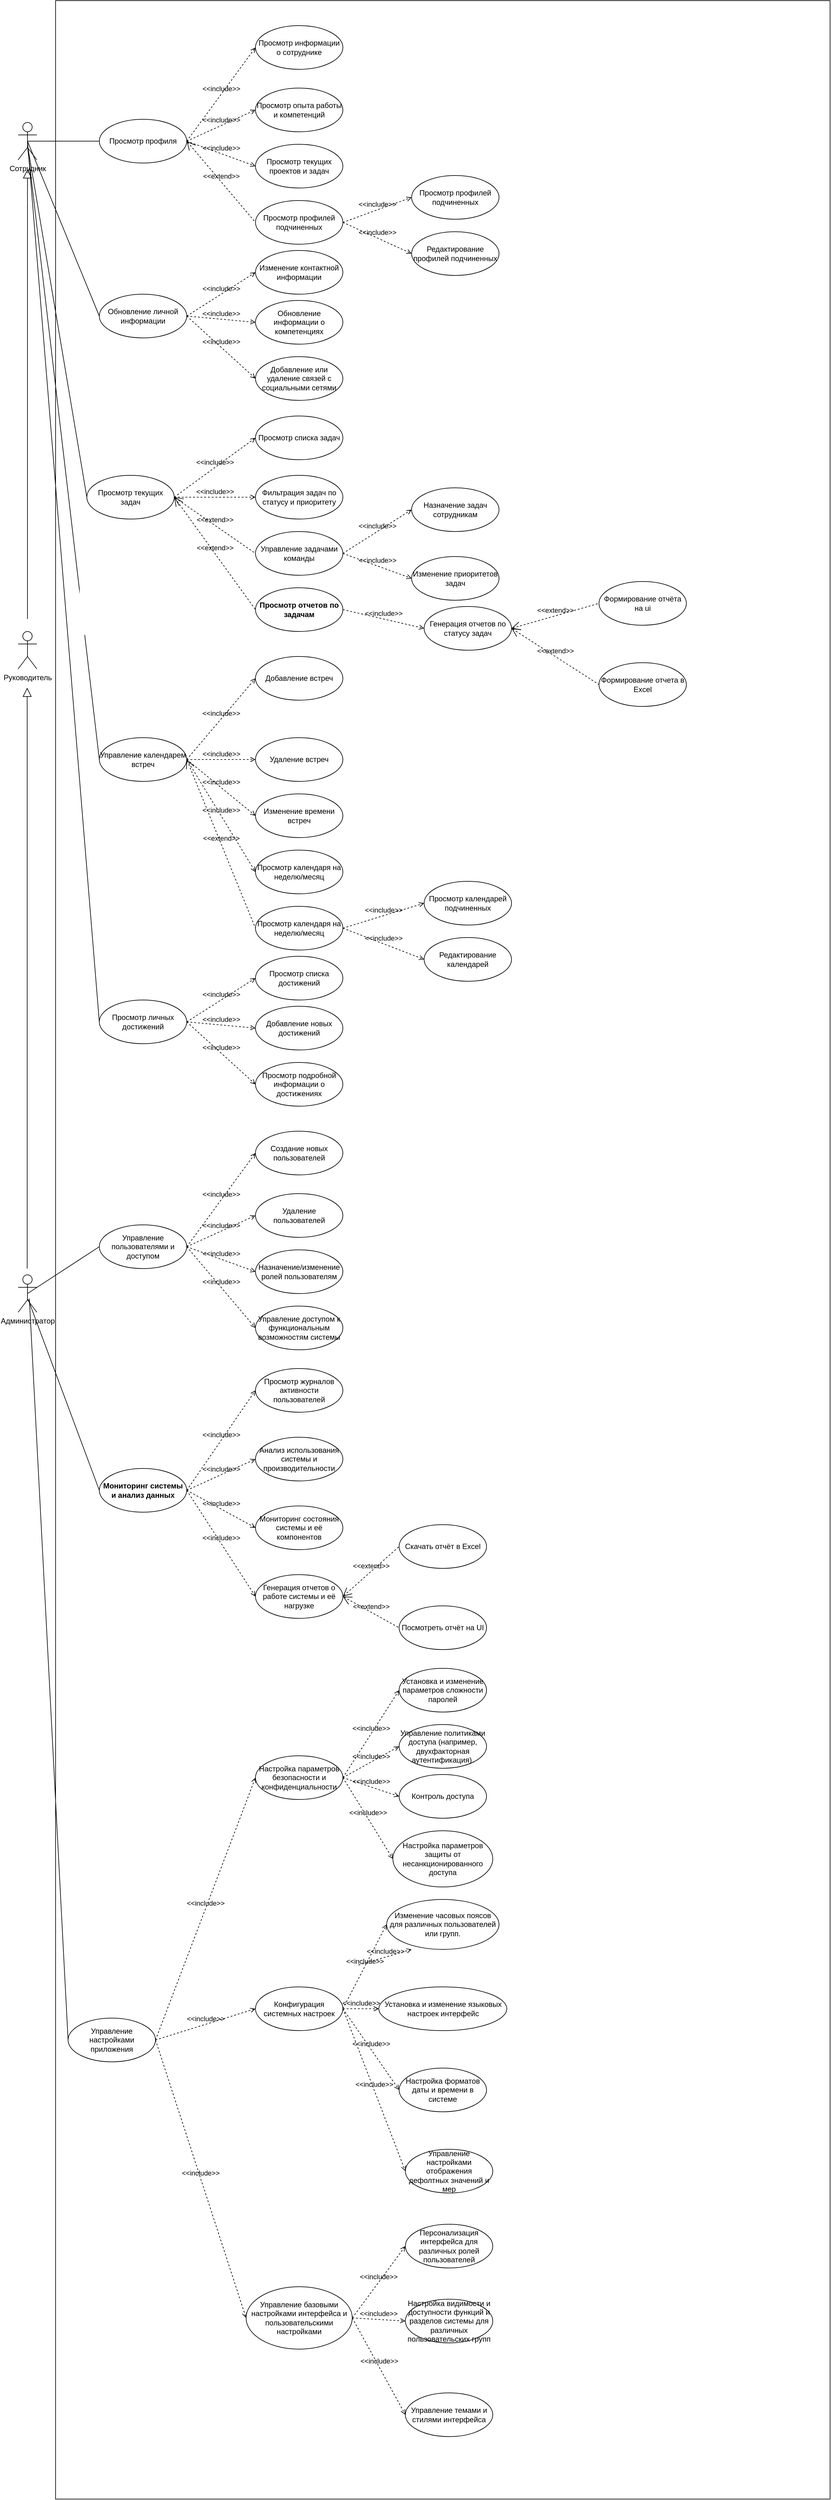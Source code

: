 <mxfile version="24.6.2" type="github">
  <diagram name="Страница — 1" id="6D_wEND17thWg54xiyXQ">
    <mxGraphModel dx="1434" dy="772" grid="1" gridSize="10" guides="1" tooltips="1" connect="1" arrows="1" fold="1" page="1" pageScale="1" pageWidth="827" pageHeight="1169" math="0" shadow="0">
      <root>
        <mxCell id="0" />
        <mxCell id="1" parent="0" />
        <mxCell id="sTOlMVgeT1HYII_DFmIz-1" value="Сотрудник" style="shape=umlActor;html=1;verticalLabelPosition=bottom;verticalAlign=top;align=center;" parent="1" vertex="1">
          <mxGeometry x="50" y="265" width="30" height="60" as="geometry" />
        </mxCell>
        <mxCell id="sTOlMVgeT1HYII_DFmIz-2" value="" style="rounded=0;whiteSpace=wrap;html=1;align=right;" parent="1" vertex="1">
          <mxGeometry x="110" y="70" width="1240" height="4000" as="geometry" />
        </mxCell>
        <mxCell id="sTOlMVgeT1HYII_DFmIz-3" value="Просмотр профиля" style="ellipse;whiteSpace=wrap;html=1;" parent="1" vertex="1">
          <mxGeometry x="180" y="260" width="140" height="70" as="geometry" />
        </mxCell>
        <mxCell id="sTOlMVgeT1HYII_DFmIz-4" value="Руководитель" style="shape=umlActor;html=1;verticalLabelPosition=bottom;verticalAlign=top;align=center;" parent="1" vertex="1">
          <mxGeometry x="50" y="1080" width="30" height="60" as="geometry" />
        </mxCell>
        <mxCell id="sTOlMVgeT1HYII_DFmIz-5" value="Администратор" style="shape=umlActor;html=1;verticalLabelPosition=bottom;verticalAlign=top;align=center;" parent="1" vertex="1">
          <mxGeometry x="50" y="2110" width="30" height="60" as="geometry" />
        </mxCell>
        <mxCell id="sTOlMVgeT1HYII_DFmIz-7" value="Просмотр текущих проектов и задач" style="ellipse;whiteSpace=wrap;html=1;" parent="1" vertex="1">
          <mxGeometry x="430" y="300" width="140" height="70" as="geometry" />
        </mxCell>
        <mxCell id="sTOlMVgeT1HYII_DFmIz-8" value="Просмотр опыта работы и компетенций" style="ellipse;whiteSpace=wrap;html=1;" parent="1" vertex="1">
          <mxGeometry x="430" y="210" width="140" height="70" as="geometry" />
        </mxCell>
        <mxCell id="sTOlMVgeT1HYII_DFmIz-9" value="Просмотр информации о сотруднике" style="ellipse;whiteSpace=wrap;html=1;" parent="1" vertex="1">
          <mxGeometry x="430" y="110" width="140" height="70" as="geometry" />
        </mxCell>
        <mxCell id="sTOlMVgeT1HYII_DFmIz-10" value="&amp;lt;&amp;lt;include&amp;gt;&amp;gt;" style="edgeStyle=none;html=1;endArrow=open;verticalAlign=bottom;dashed=1;labelBackgroundColor=none;rounded=0;exitX=1;exitY=0.5;exitDx=0;exitDy=0;entryX=0;entryY=0.5;entryDx=0;entryDy=0;" parent="1" source="sTOlMVgeT1HYII_DFmIz-3" target="sTOlMVgeT1HYII_DFmIz-9" edge="1">
          <mxGeometry width="160" relative="1" as="geometry">
            <mxPoint x="330" y="580" as="sourcePoint" />
            <mxPoint x="490" y="580" as="targetPoint" />
          </mxGeometry>
        </mxCell>
        <mxCell id="sTOlMVgeT1HYII_DFmIz-12" value="&amp;lt;&amp;lt;include&amp;gt;&amp;gt;" style="edgeStyle=none;html=1;endArrow=open;verticalAlign=bottom;dashed=1;labelBackgroundColor=none;rounded=0;exitX=1;exitY=0.5;exitDx=0;exitDy=0;entryX=0;entryY=0.5;entryDx=0;entryDy=0;" parent="1" source="sTOlMVgeT1HYII_DFmIz-3" target="sTOlMVgeT1HYII_DFmIz-8" edge="1">
          <mxGeometry x="-0.007" width="160" relative="1" as="geometry">
            <mxPoint x="350" y="195" as="sourcePoint" />
            <mxPoint x="497" y="160" as="targetPoint" />
            <mxPoint as="offset" />
          </mxGeometry>
        </mxCell>
        <mxCell id="sTOlMVgeT1HYII_DFmIz-13" value="&amp;lt;&amp;lt;include&amp;gt;&amp;gt;" style="edgeStyle=none;html=1;endArrow=open;verticalAlign=bottom;dashed=1;labelBackgroundColor=none;rounded=0;exitX=1;exitY=0.5;exitDx=0;exitDy=0;entryX=0;entryY=0.5;entryDx=0;entryDy=0;" parent="1" source="sTOlMVgeT1HYII_DFmIz-3" target="sTOlMVgeT1HYII_DFmIz-7" edge="1">
          <mxGeometry width="160" relative="1" as="geometry">
            <mxPoint x="340" y="185" as="sourcePoint" />
            <mxPoint x="490" y="225" as="targetPoint" />
          </mxGeometry>
        </mxCell>
        <mxCell id="sTOlMVgeT1HYII_DFmIz-15" value="Обновление личной информации" style="ellipse;whiteSpace=wrap;html=1;" parent="1" vertex="1">
          <mxGeometry x="180" y="540" width="140" height="70" as="geometry" />
        </mxCell>
        <mxCell id="sTOlMVgeT1HYII_DFmIz-16" value="Добавление или удаление связей с социальными сетями" style="ellipse;whiteSpace=wrap;html=1;" parent="1" vertex="1">
          <mxGeometry x="430" y="640" width="140" height="70" as="geometry" />
        </mxCell>
        <mxCell id="sTOlMVgeT1HYII_DFmIz-17" value="Обновление информации о компетенциях" style="ellipse;whiteSpace=wrap;html=1;" parent="1" vertex="1">
          <mxGeometry x="430" y="550" width="140" height="70" as="geometry" />
        </mxCell>
        <mxCell id="sTOlMVgeT1HYII_DFmIz-18" value="Изменение контактной информации" style="ellipse;whiteSpace=wrap;html=1;" parent="1" vertex="1">
          <mxGeometry x="430" y="470" width="140" height="70" as="geometry" />
        </mxCell>
        <mxCell id="sTOlMVgeT1HYII_DFmIz-19" value="&amp;lt;&amp;lt;include&amp;gt;&amp;gt;" style="edgeStyle=none;html=1;endArrow=open;verticalAlign=bottom;dashed=1;labelBackgroundColor=none;rounded=0;exitX=1;exitY=0.5;exitDx=0;exitDy=0;entryX=0;entryY=0.5;entryDx=0;entryDy=0;" parent="1" source="sTOlMVgeT1HYII_DFmIz-15" target="sTOlMVgeT1HYII_DFmIz-18" edge="1">
          <mxGeometry width="160" relative="1" as="geometry">
            <mxPoint x="340" y="185" as="sourcePoint" />
            <mxPoint x="500" y="425" as="targetPoint" />
          </mxGeometry>
        </mxCell>
        <mxCell id="sTOlMVgeT1HYII_DFmIz-20" value="&amp;lt;&amp;lt;include&amp;gt;&amp;gt;" style="edgeStyle=none;html=1;endArrow=open;verticalAlign=bottom;dashed=1;labelBackgroundColor=none;rounded=0;exitX=1;exitY=0.5;exitDx=0;exitDy=0;entryX=0;entryY=0.5;entryDx=0;entryDy=0;" parent="1" source="sTOlMVgeT1HYII_DFmIz-15" target="sTOlMVgeT1HYII_DFmIz-16" edge="1">
          <mxGeometry width="160" relative="1" as="geometry">
            <mxPoint x="330" y="515" as="sourcePoint" />
            <mxPoint x="450" y="515" as="targetPoint" />
          </mxGeometry>
        </mxCell>
        <mxCell id="sTOlMVgeT1HYII_DFmIz-21" value="&amp;lt;&amp;lt;include&amp;gt;&amp;gt;" style="edgeStyle=none;html=1;endArrow=open;verticalAlign=bottom;dashed=1;labelBackgroundColor=none;rounded=0;exitX=1;exitY=0.5;exitDx=0;exitDy=0;entryX=0;entryY=0.5;entryDx=0;entryDy=0;" parent="1" source="sTOlMVgeT1HYII_DFmIz-15" target="sTOlMVgeT1HYII_DFmIz-17" edge="1">
          <mxGeometry width="160" relative="1" as="geometry">
            <mxPoint x="340" y="525" as="sourcePoint" />
            <mxPoint x="460" y="525" as="targetPoint" />
          </mxGeometry>
        </mxCell>
        <mxCell id="sTOlMVgeT1HYII_DFmIz-22" value="Просмотр текущих задач" style="ellipse;whiteSpace=wrap;html=1;" parent="1" vertex="1">
          <mxGeometry x="160" y="830" width="140" height="70" as="geometry" />
        </mxCell>
        <mxCell id="sTOlMVgeT1HYII_DFmIz-23" value="Фильтрация задач по статусу и приоритету" style="ellipse;whiteSpace=wrap;html=1;" parent="1" vertex="1">
          <mxGeometry x="430" y="830" width="140" height="70" as="geometry" />
        </mxCell>
        <mxCell id="sTOlMVgeT1HYII_DFmIz-24" value="Просмотр списка задач" style="ellipse;whiteSpace=wrap;html=1;" parent="1" vertex="1">
          <mxGeometry x="430" y="735" width="140" height="70" as="geometry" />
        </mxCell>
        <mxCell id="sTOlMVgeT1HYII_DFmIz-25" value="&amp;lt;&amp;lt;include&amp;gt;&amp;gt;" style="edgeStyle=none;html=1;endArrow=open;verticalAlign=bottom;dashed=1;labelBackgroundColor=none;rounded=0;exitX=1;exitY=0.5;exitDx=0;exitDy=0;entryX=0;entryY=0.5;entryDx=0;entryDy=0;" parent="1" source="sTOlMVgeT1HYII_DFmIz-22" target="sTOlMVgeT1HYII_DFmIz-24" edge="1">
          <mxGeometry width="160" relative="1" as="geometry">
            <mxPoint x="330" y="515" as="sourcePoint" />
            <mxPoint x="450" y="685" as="targetPoint" />
          </mxGeometry>
        </mxCell>
        <mxCell id="sTOlMVgeT1HYII_DFmIz-26" value="&amp;lt;&amp;lt;include&amp;gt;&amp;gt;" style="edgeStyle=none;html=1;endArrow=open;verticalAlign=bottom;dashed=1;labelBackgroundColor=none;rounded=0;exitX=1;exitY=0.5;exitDx=0;exitDy=0;entryX=0;entryY=0.5;entryDx=0;entryDy=0;" parent="1" source="sTOlMVgeT1HYII_DFmIz-22" target="sTOlMVgeT1HYII_DFmIz-23" edge="1">
          <mxGeometry width="160" relative="1" as="geometry">
            <mxPoint x="340" y="525" as="sourcePoint" />
            <mxPoint x="460" y="695" as="targetPoint" />
          </mxGeometry>
        </mxCell>
        <mxCell id="sTOlMVgeT1HYII_DFmIz-27" value="Управление календарем встреч" style="ellipse;whiteSpace=wrap;html=1;" parent="1" vertex="1">
          <mxGeometry x="180" y="1250" width="140" height="70" as="geometry" />
        </mxCell>
        <mxCell id="sTOlMVgeT1HYII_DFmIz-28" value="Изменение времени встреч" style="ellipse;whiteSpace=wrap;html=1;" parent="1" vertex="1">
          <mxGeometry x="430" y="1340" width="140" height="70" as="geometry" />
        </mxCell>
        <mxCell id="sTOlMVgeT1HYII_DFmIz-29" value="Удаление встреч" style="ellipse;whiteSpace=wrap;html=1;" parent="1" vertex="1">
          <mxGeometry x="430" y="1250" width="140" height="70" as="geometry" />
        </mxCell>
        <mxCell id="sTOlMVgeT1HYII_DFmIz-30" value="Добавление встреч" style="ellipse;whiteSpace=wrap;html=1;" parent="1" vertex="1">
          <mxGeometry x="430" y="1120" width="140" height="70" as="geometry" />
        </mxCell>
        <mxCell id="sTOlMVgeT1HYII_DFmIz-31" value="Просмотр календаря на неделю/месяц" style="ellipse;whiteSpace=wrap;html=1;" parent="1" vertex="1">
          <mxGeometry x="430" y="1430" width="140" height="70" as="geometry" />
        </mxCell>
        <mxCell id="sTOlMVgeT1HYII_DFmIz-32" value="&amp;lt;&amp;lt;include&amp;gt;&amp;gt;" style="edgeStyle=none;html=1;endArrow=open;verticalAlign=bottom;dashed=1;labelBackgroundColor=none;rounded=0;exitX=1;exitY=0.5;exitDx=0;exitDy=0;entryX=0;entryY=0.5;entryDx=0;entryDy=0;" parent="1" source="sTOlMVgeT1HYII_DFmIz-27" target="sTOlMVgeT1HYII_DFmIz-30" edge="1">
          <mxGeometry width="160" relative="1" as="geometry">
            <mxPoint x="330" y="1025" as="sourcePoint" />
            <mxPoint x="450" y="1065" as="targetPoint" />
          </mxGeometry>
        </mxCell>
        <mxCell id="sTOlMVgeT1HYII_DFmIz-33" value="&amp;lt;&amp;lt;include&amp;gt;&amp;gt;" style="edgeStyle=none;html=1;endArrow=open;verticalAlign=bottom;dashed=1;labelBackgroundColor=none;rounded=0;exitX=1;exitY=0.5;exitDx=0;exitDy=0;entryX=0;entryY=0.5;entryDx=0;entryDy=0;" parent="1" source="sTOlMVgeT1HYII_DFmIz-27" target="sTOlMVgeT1HYII_DFmIz-29" edge="1">
          <mxGeometry width="160" relative="1" as="geometry">
            <mxPoint x="330" y="1315" as="sourcePoint" />
            <mxPoint x="450" y="1165" as="targetPoint" />
          </mxGeometry>
        </mxCell>
        <mxCell id="sTOlMVgeT1HYII_DFmIz-34" value="&amp;lt;&amp;lt;include&amp;gt;&amp;gt;" style="edgeStyle=none;html=1;endArrow=open;verticalAlign=bottom;dashed=1;labelBackgroundColor=none;rounded=0;exitX=1;exitY=0.5;exitDx=0;exitDy=0;entryX=0;entryY=0.5;entryDx=0;entryDy=0;" parent="1" source="sTOlMVgeT1HYII_DFmIz-27" target="sTOlMVgeT1HYII_DFmIz-28" edge="1">
          <mxGeometry width="160" relative="1" as="geometry">
            <mxPoint x="340" y="1325" as="sourcePoint" />
            <mxPoint x="460" y="1175" as="targetPoint" />
          </mxGeometry>
        </mxCell>
        <mxCell id="sTOlMVgeT1HYII_DFmIz-35" value="&amp;lt;&amp;lt;include&amp;gt;&amp;gt;" style="edgeStyle=none;html=1;endArrow=open;verticalAlign=bottom;dashed=1;labelBackgroundColor=none;rounded=0;exitX=1;exitY=0.5;exitDx=0;exitDy=0;entryX=0;entryY=0.5;entryDx=0;entryDy=0;" parent="1" source="sTOlMVgeT1HYII_DFmIz-27" target="sTOlMVgeT1HYII_DFmIz-31" edge="1">
          <mxGeometry width="160" relative="1" as="geometry">
            <mxPoint x="350" y="1335" as="sourcePoint" />
            <mxPoint x="470" y="1185" as="targetPoint" />
          </mxGeometry>
        </mxCell>
        <mxCell id="sTOlMVgeT1HYII_DFmIz-36" value="Просмотр личных достижений" style="ellipse;whiteSpace=wrap;html=1;" parent="1" vertex="1">
          <mxGeometry x="180" y="1670" width="140" height="70" as="geometry" />
        </mxCell>
        <mxCell id="sTOlMVgeT1HYII_DFmIz-37" value="Просмотр подробной информации о достижениях" style="ellipse;whiteSpace=wrap;html=1;" parent="1" vertex="1">
          <mxGeometry x="430" y="1770" width="140" height="70" as="geometry" />
        </mxCell>
        <mxCell id="sTOlMVgeT1HYII_DFmIz-38" value="Добавление новых достижений" style="ellipse;whiteSpace=wrap;html=1;" parent="1" vertex="1">
          <mxGeometry x="430" y="1680" width="140" height="70" as="geometry" />
        </mxCell>
        <mxCell id="sTOlMVgeT1HYII_DFmIz-39" value="Просмотр списка достижений" style="ellipse;whiteSpace=wrap;html=1;" parent="1" vertex="1">
          <mxGeometry x="430" y="1600" width="140" height="70" as="geometry" />
        </mxCell>
        <mxCell id="sTOlMVgeT1HYII_DFmIz-40" value="&amp;lt;&amp;lt;include&amp;gt;&amp;gt;" style="edgeStyle=none;html=1;endArrow=open;verticalAlign=bottom;dashed=1;labelBackgroundColor=none;rounded=0;exitX=1;exitY=0.5;exitDx=0;exitDy=0;entryX=0;entryY=0.5;entryDx=0;entryDy=0;" parent="1" source="sTOlMVgeT1HYII_DFmIz-36" target="sTOlMVgeT1HYII_DFmIz-39" edge="1">
          <mxGeometry width="160" relative="1" as="geometry">
            <mxPoint x="340" y="1315" as="sourcePoint" />
            <mxPoint x="500" y="1555" as="targetPoint" />
          </mxGeometry>
        </mxCell>
        <mxCell id="sTOlMVgeT1HYII_DFmIz-41" value="&amp;lt;&amp;lt;include&amp;gt;&amp;gt;" style="edgeStyle=none;html=1;endArrow=open;verticalAlign=bottom;dashed=1;labelBackgroundColor=none;rounded=0;exitX=1;exitY=0.5;exitDx=0;exitDy=0;entryX=0;entryY=0.5;entryDx=0;entryDy=0;" parent="1" source="sTOlMVgeT1HYII_DFmIz-36" target="sTOlMVgeT1HYII_DFmIz-37" edge="1">
          <mxGeometry width="160" relative="1" as="geometry">
            <mxPoint x="330" y="1645" as="sourcePoint" />
            <mxPoint x="450" y="1645" as="targetPoint" />
          </mxGeometry>
        </mxCell>
        <mxCell id="sTOlMVgeT1HYII_DFmIz-42" value="&amp;lt;&amp;lt;include&amp;gt;&amp;gt;" style="edgeStyle=none;html=1;endArrow=open;verticalAlign=bottom;dashed=1;labelBackgroundColor=none;rounded=0;exitX=1;exitY=0.5;exitDx=0;exitDy=0;entryX=0;entryY=0.5;entryDx=0;entryDy=0;" parent="1" source="sTOlMVgeT1HYII_DFmIz-36" target="sTOlMVgeT1HYII_DFmIz-38" edge="1">
          <mxGeometry width="160" relative="1" as="geometry">
            <mxPoint x="340" y="1655" as="sourcePoint" />
            <mxPoint x="460" y="1655" as="targetPoint" />
          </mxGeometry>
        </mxCell>
        <mxCell id="sTOlMVgeT1HYII_DFmIz-43" value="" style="edgeStyle=none;html=1;endArrow=block;endFill=0;endSize=12;verticalAlign=bottom;rounded=0;" parent="1" edge="1">
          <mxGeometry width="160" relative="1" as="geometry">
            <mxPoint x="65" y="1060" as="sourcePoint" />
            <mxPoint x="65" y="340" as="targetPoint" />
          </mxGeometry>
        </mxCell>
        <mxCell id="sTOlMVgeT1HYII_DFmIz-44" value="Просмотр профилей подчиненных" style="ellipse;whiteSpace=wrap;html=1;" parent="1" vertex="1">
          <mxGeometry x="430" y="390" width="140" height="70" as="geometry" />
        </mxCell>
        <mxCell id="sTOlMVgeT1HYII_DFmIz-45" value="&amp;lt;&amp;lt;extend&amp;gt;&amp;gt;" style="edgeStyle=none;html=1;startArrow=open;endArrow=none;startSize=12;verticalAlign=bottom;dashed=1;labelBackgroundColor=none;rounded=0;entryX=0;entryY=0.5;entryDx=0;entryDy=0;exitX=1;exitY=0.5;exitDx=0;exitDy=0;" parent="1" source="sTOlMVgeT1HYII_DFmIz-3" target="sTOlMVgeT1HYII_DFmIz-44" edge="1">
          <mxGeometry width="160" relative="1" as="geometry">
            <mxPoint x="330" y="630" as="sourcePoint" />
            <mxPoint x="490" y="630" as="targetPoint" />
          </mxGeometry>
        </mxCell>
        <mxCell id="sTOlMVgeT1HYII_DFmIz-46" value="Редактирование профилей подчиненных" style="ellipse;whiteSpace=wrap;html=1;" parent="1" vertex="1">
          <mxGeometry x="680" y="440" width="140" height="70" as="geometry" />
        </mxCell>
        <mxCell id="sTOlMVgeT1HYII_DFmIz-47" value="Просмотр профилей подчиненных" style="ellipse;whiteSpace=wrap;html=1;" parent="1" vertex="1">
          <mxGeometry x="680" y="350" width="140" height="70" as="geometry" />
        </mxCell>
        <mxCell id="sTOlMVgeT1HYII_DFmIz-48" value="&amp;lt;&amp;lt;include&amp;gt;&amp;gt;" style="edgeStyle=none;html=1;endArrow=open;verticalAlign=bottom;dashed=1;labelBackgroundColor=none;rounded=0;exitX=1;exitY=0.5;exitDx=0;exitDy=0;entryX=0;entryY=0.5;entryDx=0;entryDy=0;" parent="1" source="sTOlMVgeT1HYII_DFmIz-44" target="sTOlMVgeT1HYII_DFmIz-47" edge="1">
          <mxGeometry x="-0.007" width="160" relative="1" as="geometry">
            <mxPoint x="330" y="305" as="sourcePoint" />
            <mxPoint x="440" y="255" as="targetPoint" />
            <mxPoint as="offset" />
          </mxGeometry>
        </mxCell>
        <mxCell id="sTOlMVgeT1HYII_DFmIz-49" value="&amp;lt;&amp;lt;include&amp;gt;&amp;gt;" style="edgeStyle=none;html=1;endArrow=open;verticalAlign=bottom;dashed=1;labelBackgroundColor=none;rounded=0;exitX=1;exitY=0.5;exitDx=0;exitDy=0;entryX=0;entryY=0.5;entryDx=0;entryDy=0;" parent="1" source="sTOlMVgeT1HYII_DFmIz-44" target="sTOlMVgeT1HYII_DFmIz-46" edge="1">
          <mxGeometry x="-0.007" width="160" relative="1" as="geometry">
            <mxPoint x="580" y="335" as="sourcePoint" />
            <mxPoint x="680" y="285" as="targetPoint" />
            <mxPoint as="offset" />
          </mxGeometry>
        </mxCell>
        <mxCell id="sTOlMVgeT1HYII_DFmIz-50" value="Управление задачами команды" style="ellipse;whiteSpace=wrap;html=1;" parent="1" vertex="1">
          <mxGeometry x="430" y="920" width="140" height="70" as="geometry" />
        </mxCell>
        <mxCell id="sTOlMVgeT1HYII_DFmIz-51" value="&lt;strong&gt;Просмотр отчетов по задачам&lt;/strong&gt;" style="ellipse;whiteSpace=wrap;html=1;" parent="1" vertex="1">
          <mxGeometry x="430" y="1010" width="140" height="70" as="geometry" />
        </mxCell>
        <mxCell id="sTOlMVgeT1HYII_DFmIz-52" value="&amp;lt;&amp;lt;extend&amp;gt;&amp;gt;" style="edgeStyle=none;html=1;startArrow=open;endArrow=none;startSize=12;verticalAlign=bottom;dashed=1;labelBackgroundColor=none;rounded=0;exitX=1;exitY=0.5;exitDx=0;exitDy=0;entryX=0;entryY=0.5;entryDx=0;entryDy=0;" parent="1" source="sTOlMVgeT1HYII_DFmIz-22" target="sTOlMVgeT1HYII_DFmIz-50" edge="1">
          <mxGeometry width="160" relative="1" as="geometry">
            <mxPoint x="530" y="1130" as="sourcePoint" />
            <mxPoint x="690" y="1130" as="targetPoint" />
          </mxGeometry>
        </mxCell>
        <mxCell id="sTOlMVgeT1HYII_DFmIz-53" value="&amp;lt;&amp;lt;extend&amp;gt;&amp;gt;" style="edgeStyle=none;html=1;startArrow=open;endArrow=none;startSize=12;verticalAlign=bottom;dashed=1;labelBackgroundColor=none;rounded=0;exitX=1;exitY=0.5;exitDx=0;exitDy=0;entryX=0;entryY=0.5;entryDx=0;entryDy=0;" parent="1" source="sTOlMVgeT1HYII_DFmIz-22" target="sTOlMVgeT1HYII_DFmIz-51" edge="1">
          <mxGeometry width="160" relative="1" as="geometry">
            <mxPoint x="310" y="875" as="sourcePoint" />
            <mxPoint x="440" y="965" as="targetPoint" />
          </mxGeometry>
        </mxCell>
        <mxCell id="sTOlMVgeT1HYII_DFmIz-54" value="Назначение задач сотрудникам" style="ellipse;whiteSpace=wrap;html=1;" parent="1" vertex="1">
          <mxGeometry x="680" y="850" width="140" height="70" as="geometry" />
        </mxCell>
        <mxCell id="sTOlMVgeT1HYII_DFmIz-55" value="Изменение приоритетов задач" style="ellipse;whiteSpace=wrap;html=1;" parent="1" vertex="1">
          <mxGeometry x="680" y="960" width="140" height="70" as="geometry" />
        </mxCell>
        <mxCell id="sTOlMVgeT1HYII_DFmIz-57" value="&amp;lt;&amp;lt;include&amp;gt;&amp;gt;" style="edgeStyle=none;html=1;endArrow=open;verticalAlign=bottom;dashed=1;labelBackgroundColor=none;rounded=0;exitX=1;exitY=0.5;exitDx=0;exitDy=0;entryX=0;entryY=0.5;entryDx=0;entryDy=0;" parent="1" source="sTOlMVgeT1HYII_DFmIz-50" target="sTOlMVgeT1HYII_DFmIz-54" edge="1">
          <mxGeometry width="160" relative="1" as="geometry">
            <mxPoint x="310" y="875" as="sourcePoint" />
            <mxPoint x="440" y="875" as="targetPoint" />
          </mxGeometry>
        </mxCell>
        <mxCell id="sTOlMVgeT1HYII_DFmIz-58" value="&amp;lt;&amp;lt;include&amp;gt;&amp;gt;" style="edgeStyle=none;html=1;endArrow=open;verticalAlign=bottom;dashed=1;labelBackgroundColor=none;rounded=0;exitX=1;exitY=0.5;exitDx=0;exitDy=0;entryX=0;entryY=0.5;entryDx=0;entryDy=0;" parent="1" source="sTOlMVgeT1HYII_DFmIz-50" target="sTOlMVgeT1HYII_DFmIz-55" edge="1">
          <mxGeometry width="160" relative="1" as="geometry">
            <mxPoint x="320" y="885" as="sourcePoint" />
            <mxPoint x="450" y="885" as="targetPoint" />
          </mxGeometry>
        </mxCell>
        <mxCell id="sTOlMVgeT1HYII_DFmIz-59" value="Генерация отчетов по статусу задач" style="ellipse;whiteSpace=wrap;html=1;" parent="1" vertex="1">
          <mxGeometry x="700" y="1040" width="140" height="70" as="geometry" />
        </mxCell>
        <mxCell id="sTOlMVgeT1HYII_DFmIz-60" value="Формирование отчета в Excel" style="ellipse;whiteSpace=wrap;html=1;" parent="1" vertex="1">
          <mxGeometry x="980" y="1130" width="140" height="70" as="geometry" />
        </mxCell>
        <mxCell id="sTOlMVgeT1HYII_DFmIz-61" value="&amp;lt;&amp;lt;include&amp;gt;&amp;gt;" style="edgeStyle=none;html=1;endArrow=open;verticalAlign=bottom;dashed=1;labelBackgroundColor=none;rounded=0;exitX=1;exitY=0.5;exitDx=0;exitDy=0;entryX=0;entryY=0.5;entryDx=0;entryDy=0;" parent="1" source="sTOlMVgeT1HYII_DFmIz-51" target="sTOlMVgeT1HYII_DFmIz-59" edge="1">
          <mxGeometry width="160" relative="1" as="geometry">
            <mxPoint x="580" y="965" as="sourcePoint" />
            <mxPoint x="690" y="1005" as="targetPoint" />
          </mxGeometry>
        </mxCell>
        <mxCell id="sTOlMVgeT1HYII_DFmIz-62" value="&amp;lt;&amp;lt;extend&amp;gt;&amp;gt;" style="edgeStyle=none;html=1;startArrow=open;endArrow=none;startSize=12;verticalAlign=bottom;dashed=1;labelBackgroundColor=none;rounded=0;exitX=1;exitY=0.5;exitDx=0;exitDy=0;entryX=0;entryY=0.5;entryDx=0;entryDy=0;" parent="1" source="sTOlMVgeT1HYII_DFmIz-59" target="sTOlMVgeT1HYII_DFmIz-60" edge="1">
          <mxGeometry width="160" relative="1" as="geometry">
            <mxPoint x="310" y="875" as="sourcePoint" />
            <mxPoint x="440" y="965" as="targetPoint" />
          </mxGeometry>
        </mxCell>
        <mxCell id="sTOlMVgeT1HYII_DFmIz-63" value="Формирование отчёта на ui" style="ellipse;whiteSpace=wrap;html=1;" parent="1" vertex="1">
          <mxGeometry x="980" y="1000" width="140" height="70" as="geometry" />
        </mxCell>
        <mxCell id="sTOlMVgeT1HYII_DFmIz-64" value="&amp;lt;&amp;lt;extend&amp;gt;&amp;gt;" style="edgeStyle=none;html=1;startArrow=open;endArrow=none;startSize=12;verticalAlign=bottom;dashed=1;labelBackgroundColor=none;rounded=0;exitX=1;exitY=0.5;exitDx=0;exitDy=0;entryX=0;entryY=0.5;entryDx=0;entryDy=0;" parent="1" source="sTOlMVgeT1HYII_DFmIz-59" target="sTOlMVgeT1HYII_DFmIz-63" edge="1">
          <mxGeometry width="160" relative="1" as="geometry">
            <mxPoint x="850" y="1085" as="sourcePoint" />
            <mxPoint x="990" y="1175" as="targetPoint" />
          </mxGeometry>
        </mxCell>
        <mxCell id="sTOlMVgeT1HYII_DFmIz-65" value="Просмотр календаря на неделю/месяц" style="ellipse;whiteSpace=wrap;html=1;" parent="1" vertex="1">
          <mxGeometry x="430" y="1520" width="140" height="70" as="geometry" />
        </mxCell>
        <mxCell id="sTOlMVgeT1HYII_DFmIz-66" value="&amp;lt;&amp;lt;extend&amp;gt;&amp;gt;" style="edgeStyle=none;html=1;startArrow=open;endArrow=none;startSize=12;verticalAlign=bottom;dashed=1;labelBackgroundColor=none;rounded=0;exitX=1;exitY=0.5;exitDx=0;exitDy=0;entryX=0;entryY=0.5;entryDx=0;entryDy=0;" parent="1" source="sTOlMVgeT1HYII_DFmIz-27" target="sTOlMVgeT1HYII_DFmIz-65" edge="1">
          <mxGeometry width="160" relative="1" as="geometry">
            <mxPoint x="310" y="875" as="sourcePoint" />
            <mxPoint x="440" y="1055" as="targetPoint" />
          </mxGeometry>
        </mxCell>
        <mxCell id="sTOlMVgeT1HYII_DFmIz-67" value="Просмотр календарей подчиненных" style="ellipse;whiteSpace=wrap;html=1;" parent="1" vertex="1">
          <mxGeometry x="700" y="1480" width="140" height="70" as="geometry" />
        </mxCell>
        <mxCell id="sTOlMVgeT1HYII_DFmIz-68" value="Редактирование календарей" style="ellipse;whiteSpace=wrap;html=1;" parent="1" vertex="1">
          <mxGeometry x="700" y="1570" width="140" height="70" as="geometry" />
        </mxCell>
        <mxCell id="sTOlMVgeT1HYII_DFmIz-69" value="&amp;lt;&amp;lt;include&amp;gt;&amp;gt;" style="edgeStyle=none;html=1;endArrow=open;verticalAlign=bottom;dashed=1;labelBackgroundColor=none;rounded=0;exitX=1;exitY=0.5;exitDx=0;exitDy=0;entryX=0;entryY=0.5;entryDx=0;entryDy=0;" parent="1" source="sTOlMVgeT1HYII_DFmIz-65" target="sTOlMVgeT1HYII_DFmIz-67" edge="1">
          <mxGeometry width="160" relative="1" as="geometry">
            <mxPoint x="580" y="1055" as="sourcePoint" />
            <mxPoint x="710" y="1085" as="targetPoint" />
          </mxGeometry>
        </mxCell>
        <mxCell id="sTOlMVgeT1HYII_DFmIz-70" value="&amp;lt;&amp;lt;include&amp;gt;&amp;gt;" style="edgeStyle=none;html=1;endArrow=open;verticalAlign=bottom;dashed=1;labelBackgroundColor=none;rounded=0;exitX=1;exitY=0.5;exitDx=0;exitDy=0;entryX=0;entryY=0.5;entryDx=0;entryDy=0;" parent="1" source="sTOlMVgeT1HYII_DFmIz-65" target="sTOlMVgeT1HYII_DFmIz-68" edge="1">
          <mxGeometry width="160" relative="1" as="geometry">
            <mxPoint x="580" y="1565" as="sourcePoint" />
            <mxPoint x="710" y="1525" as="targetPoint" />
          </mxGeometry>
        </mxCell>
        <mxCell id="sTOlMVgeT1HYII_DFmIz-71" value="" style="edgeStyle=none;html=1;endArrow=none;verticalAlign=bottom;rounded=0;exitX=0.5;exitY=0.5;exitDx=0;exitDy=0;exitPerimeter=0;entryX=0;entryY=0.5;entryDx=0;entryDy=0;" parent="1" source="sTOlMVgeT1HYII_DFmIz-1" target="sTOlMVgeT1HYII_DFmIz-3" edge="1">
          <mxGeometry width="160" relative="1" as="geometry">
            <mxPoint x="530" y="640" as="sourcePoint" />
            <mxPoint x="690" y="640" as="targetPoint" />
          </mxGeometry>
        </mxCell>
        <mxCell id="sTOlMVgeT1HYII_DFmIz-72" value="" style="edgeStyle=none;html=1;endArrow=none;verticalAlign=bottom;rounded=0;exitX=0.5;exitY=0.5;exitDx=0;exitDy=0;exitPerimeter=0;entryX=0;entryY=0.5;entryDx=0;entryDy=0;" parent="1" source="sTOlMVgeT1HYII_DFmIz-1" target="sTOlMVgeT1HYII_DFmIz-15" edge="1">
          <mxGeometry width="160" relative="1" as="geometry">
            <mxPoint x="75" y="305" as="sourcePoint" />
            <mxPoint x="190" y="305" as="targetPoint" />
          </mxGeometry>
        </mxCell>
        <mxCell id="sTOlMVgeT1HYII_DFmIz-73" value="" style="edgeStyle=none;html=1;endArrow=none;verticalAlign=bottom;rounded=0;exitX=0.533;exitY=0.7;exitDx=0;exitDy=0;exitPerimeter=0;entryX=0;entryY=0.5;entryDx=0;entryDy=0;" parent="1" source="sTOlMVgeT1HYII_DFmIz-1" target="sTOlMVgeT1HYII_DFmIz-22" edge="1">
          <mxGeometry width="160" relative="1" as="geometry">
            <mxPoint x="85" y="315" as="sourcePoint" />
            <mxPoint x="200" y="315" as="targetPoint" />
          </mxGeometry>
        </mxCell>
        <mxCell id="sTOlMVgeT1HYII_DFmIz-74" value="" style="edgeStyle=none;html=1;endArrow=none;verticalAlign=bottom;rounded=0;exitX=0.5;exitY=0.633;exitDx=0;exitDy=0;exitPerimeter=0;entryX=0;entryY=0.5;entryDx=0;entryDy=0;" parent="1" source="sTOlMVgeT1HYII_DFmIz-1" target="sTOlMVgeT1HYII_DFmIz-27" edge="1">
          <mxGeometry width="160" relative="1" as="geometry">
            <mxPoint x="95" y="325" as="sourcePoint" />
            <mxPoint x="210" y="325" as="targetPoint" />
          </mxGeometry>
        </mxCell>
        <mxCell id="sTOlMVgeT1HYII_DFmIz-75" value="" style="edgeStyle=none;html=1;endArrow=none;verticalAlign=bottom;rounded=0;exitX=0.5;exitY=0.5;exitDx=0;exitDy=0;exitPerimeter=0;entryX=0;entryY=0.5;entryDx=0;entryDy=0;" parent="1" source="sTOlMVgeT1HYII_DFmIz-1" target="sTOlMVgeT1HYII_DFmIz-36" edge="1">
          <mxGeometry width="160" relative="1" as="geometry">
            <mxPoint x="105" y="335" as="sourcePoint" />
            <mxPoint x="220" y="335" as="targetPoint" />
          </mxGeometry>
        </mxCell>
        <mxCell id="sTOlMVgeT1HYII_DFmIz-76" value="Управление пользователями и доступом" style="ellipse;whiteSpace=wrap;html=1;" parent="1" vertex="1">
          <mxGeometry x="180" y="2030" width="140" height="70" as="geometry" />
        </mxCell>
        <mxCell id="sTOlMVgeT1HYII_DFmIz-77" value="Управление настройками приложения" style="ellipse;whiteSpace=wrap;html=1;" parent="1" vertex="1">
          <mxGeometry x="130" y="3300" width="140" height="70" as="geometry" />
        </mxCell>
        <mxCell id="sTOlMVgeT1HYII_DFmIz-78" value="&lt;strong&gt;Мониторинг системы и анализ данных&lt;/strong&gt;" style="ellipse;whiteSpace=wrap;html=1;" parent="1" vertex="1">
          <mxGeometry x="180" y="2420" width="140" height="70" as="geometry" />
        </mxCell>
        <mxCell id="sTOlMVgeT1HYII_DFmIz-79" value="Управление доступом к функциональным возможностям системы" style="ellipse;whiteSpace=wrap;html=1;" parent="1" vertex="1">
          <mxGeometry x="430" y="2160" width="140" height="70" as="geometry" />
        </mxCell>
        <mxCell id="sTOlMVgeT1HYII_DFmIz-80" value="Назначение/изменение ролей пользователям" style="ellipse;whiteSpace=wrap;html=1;" parent="1" vertex="1">
          <mxGeometry x="430" y="2070" width="140" height="70" as="geometry" />
        </mxCell>
        <mxCell id="sTOlMVgeT1HYII_DFmIz-81" value="Удаление пользователей" style="ellipse;whiteSpace=wrap;html=1;" parent="1" vertex="1">
          <mxGeometry x="430" y="1980" width="140" height="70" as="geometry" />
        </mxCell>
        <mxCell id="sTOlMVgeT1HYII_DFmIz-82" value="Создание новых пользователей" style="ellipse;whiteSpace=wrap;html=1;" parent="1" vertex="1">
          <mxGeometry x="430" y="1880" width="140" height="70" as="geometry" />
        </mxCell>
        <mxCell id="sTOlMVgeT1HYII_DFmIz-83" value="&amp;lt;&amp;lt;include&amp;gt;&amp;gt;" style="edgeStyle=none;html=1;endArrow=open;verticalAlign=bottom;dashed=1;labelBackgroundColor=none;rounded=0;exitX=1;exitY=0.5;exitDx=0;exitDy=0;entryX=0;entryY=0.5;entryDx=0;entryDy=0;" parent="1" source="sTOlMVgeT1HYII_DFmIz-76" target="sTOlMVgeT1HYII_DFmIz-82" edge="1">
          <mxGeometry width="160" relative="1" as="geometry">
            <mxPoint x="530" y="2110" as="sourcePoint" />
            <mxPoint x="690" y="2110" as="targetPoint" />
          </mxGeometry>
        </mxCell>
        <mxCell id="sTOlMVgeT1HYII_DFmIz-84" value="&amp;lt;&amp;lt;include&amp;gt;&amp;gt;" style="edgeStyle=none;html=1;endArrow=open;verticalAlign=bottom;dashed=1;labelBackgroundColor=none;rounded=0;exitX=1;exitY=0.5;exitDx=0;exitDy=0;entryX=0;entryY=0.5;entryDx=0;entryDy=0;" parent="1" source="sTOlMVgeT1HYII_DFmIz-76" target="sTOlMVgeT1HYII_DFmIz-79" edge="1">
          <mxGeometry width="160" relative="1" as="geometry">
            <mxPoint x="340" y="2075" as="sourcePoint" />
            <mxPoint x="440" y="1925" as="targetPoint" />
          </mxGeometry>
        </mxCell>
        <mxCell id="sTOlMVgeT1HYII_DFmIz-85" value="&amp;lt;&amp;lt;include&amp;gt;&amp;gt;" style="edgeStyle=none;html=1;endArrow=open;verticalAlign=bottom;dashed=1;labelBackgroundColor=none;rounded=0;exitX=1;exitY=0.5;exitDx=0;exitDy=0;entryX=0;entryY=0.5;entryDx=0;entryDy=0;" parent="1" source="sTOlMVgeT1HYII_DFmIz-76" target="sTOlMVgeT1HYII_DFmIz-80" edge="1">
          <mxGeometry width="160" relative="1" as="geometry">
            <mxPoint x="350" y="2085" as="sourcePoint" />
            <mxPoint x="450" y="1935" as="targetPoint" />
          </mxGeometry>
        </mxCell>
        <mxCell id="sTOlMVgeT1HYII_DFmIz-86" value="&amp;lt;&amp;lt;include&amp;gt;&amp;gt;" style="edgeStyle=none;html=1;endArrow=open;verticalAlign=bottom;dashed=1;labelBackgroundColor=none;rounded=0;exitX=1;exitY=0.5;exitDx=0;exitDy=0;entryX=0;entryY=0.5;entryDx=0;entryDy=0;" parent="1" source="sTOlMVgeT1HYII_DFmIz-76" target="sTOlMVgeT1HYII_DFmIz-81" edge="1">
          <mxGeometry width="160" relative="1" as="geometry">
            <mxPoint x="360" y="2095" as="sourcePoint" />
            <mxPoint x="460" y="1945" as="targetPoint" />
          </mxGeometry>
        </mxCell>
        <mxCell id="sTOlMVgeT1HYII_DFmIz-87" value="Просмотр журналов активности пользователей" style="ellipse;whiteSpace=wrap;html=1;" parent="1" vertex="1">
          <mxGeometry x="430" y="2260" width="140" height="70" as="geometry" />
        </mxCell>
        <mxCell id="sTOlMVgeT1HYII_DFmIz-88" value="Анализ использования системы и производительности" style="ellipse;whiteSpace=wrap;html=1;" parent="1" vertex="1">
          <mxGeometry x="430" y="2370" width="140" height="70" as="geometry" />
        </mxCell>
        <mxCell id="sTOlMVgeT1HYII_DFmIz-89" value="Мониторинг состояния системы и её компонентов" style="ellipse;whiteSpace=wrap;html=1;" parent="1" vertex="1">
          <mxGeometry x="430" y="2480" width="140" height="70" as="geometry" />
        </mxCell>
        <mxCell id="sTOlMVgeT1HYII_DFmIz-90" value="Генерация отчетов о работе системы и её нагрузке" style="ellipse;whiteSpace=wrap;html=1;" parent="1" vertex="1">
          <mxGeometry x="430" y="2590" width="140" height="70" as="geometry" />
        </mxCell>
        <mxCell id="sTOlMVgeT1HYII_DFmIz-91" value="&amp;lt;&amp;lt;include&amp;gt;&amp;gt;" style="edgeStyle=none;html=1;endArrow=open;verticalAlign=bottom;dashed=1;labelBackgroundColor=none;rounded=0;exitX=1;exitY=0.5;exitDx=0;exitDy=0;entryX=0;entryY=0.5;entryDx=0;entryDy=0;" parent="1" source="sTOlMVgeT1HYII_DFmIz-78" target="sTOlMVgeT1HYII_DFmIz-87" edge="1">
          <mxGeometry width="160" relative="1" as="geometry">
            <mxPoint x="330" y="2075" as="sourcePoint" />
            <mxPoint x="440" y="2205" as="targetPoint" />
          </mxGeometry>
        </mxCell>
        <mxCell id="sTOlMVgeT1HYII_DFmIz-92" value="&amp;lt;&amp;lt;include&amp;gt;&amp;gt;" style="edgeStyle=none;html=1;endArrow=open;verticalAlign=bottom;dashed=1;labelBackgroundColor=none;rounded=0;exitX=1;exitY=0.5;exitDx=0;exitDy=0;entryX=0;entryY=0.5;entryDx=0;entryDy=0;" parent="1" source="sTOlMVgeT1HYII_DFmIz-78" target="sTOlMVgeT1HYII_DFmIz-88" edge="1">
          <mxGeometry width="160" relative="1" as="geometry">
            <mxPoint x="330" y="2465" as="sourcePoint" />
            <mxPoint x="440" y="2305" as="targetPoint" />
          </mxGeometry>
        </mxCell>
        <mxCell id="sTOlMVgeT1HYII_DFmIz-93" value="&amp;lt;&amp;lt;include&amp;gt;&amp;gt;" style="edgeStyle=none;html=1;endArrow=open;verticalAlign=bottom;dashed=1;labelBackgroundColor=none;rounded=0;exitX=1;exitY=0.5;exitDx=0;exitDy=0;entryX=0;entryY=0.5;entryDx=0;entryDy=0;" parent="1" source="sTOlMVgeT1HYII_DFmIz-78" target="sTOlMVgeT1HYII_DFmIz-89" edge="1">
          <mxGeometry width="160" relative="1" as="geometry">
            <mxPoint x="340" y="2475" as="sourcePoint" />
            <mxPoint x="450" y="2315" as="targetPoint" />
          </mxGeometry>
        </mxCell>
        <mxCell id="sTOlMVgeT1HYII_DFmIz-94" value="&amp;lt;&amp;lt;include&amp;gt;&amp;gt;" style="edgeStyle=none;html=1;endArrow=open;verticalAlign=bottom;dashed=1;labelBackgroundColor=none;rounded=0;exitX=1;exitY=0.5;exitDx=0;exitDy=0;entryX=0;entryY=0.5;entryDx=0;entryDy=0;" parent="1" source="sTOlMVgeT1HYII_DFmIz-78" target="sTOlMVgeT1HYII_DFmIz-90" edge="1">
          <mxGeometry width="160" relative="1" as="geometry">
            <mxPoint x="350" y="2485" as="sourcePoint" />
            <mxPoint x="460" y="2325" as="targetPoint" />
          </mxGeometry>
        </mxCell>
        <mxCell id="sTOlMVgeT1HYII_DFmIz-95" value="Посмотреть отчёт на UI" style="ellipse;whiteSpace=wrap;html=1;" parent="1" vertex="1">
          <mxGeometry x="660" y="2640" width="140" height="70" as="geometry" />
        </mxCell>
        <mxCell id="sTOlMVgeT1HYII_DFmIz-96" value="Скачать отчёт в Excel" style="ellipse;whiteSpace=wrap;html=1;" parent="1" vertex="1">
          <mxGeometry x="660" y="2510" width="140" height="70" as="geometry" />
        </mxCell>
        <mxCell id="sTOlMVgeT1HYII_DFmIz-97" value="&amp;lt;&amp;lt;extend&amp;gt;&amp;gt;" style="edgeStyle=none;html=1;startArrow=open;endArrow=none;startSize=12;verticalAlign=bottom;dashed=1;labelBackgroundColor=none;rounded=0;entryX=0;entryY=0.5;entryDx=0;entryDy=0;exitX=1;exitY=0.5;exitDx=0;exitDy=0;" parent="1" source="sTOlMVgeT1HYII_DFmIz-90" target="sTOlMVgeT1HYII_DFmIz-96" edge="1">
          <mxGeometry width="160" relative="1" as="geometry">
            <mxPoint x="530" y="2410" as="sourcePoint" />
            <mxPoint x="690" y="2410" as="targetPoint" />
          </mxGeometry>
        </mxCell>
        <mxCell id="sTOlMVgeT1HYII_DFmIz-98" value="&amp;lt;&amp;lt;extend&amp;gt;&amp;gt;" style="edgeStyle=none;html=1;startArrow=open;endArrow=none;startSize=12;verticalAlign=bottom;dashed=1;labelBackgroundColor=none;rounded=0;entryX=0;entryY=0.5;entryDx=0;entryDy=0;exitX=1;exitY=0.5;exitDx=0;exitDy=0;" parent="1" source="sTOlMVgeT1HYII_DFmIz-90" target="sTOlMVgeT1HYII_DFmIz-95" edge="1">
          <mxGeometry width="160" relative="1" as="geometry">
            <mxPoint x="580" y="2635" as="sourcePoint" />
            <mxPoint x="630" y="2545" as="targetPoint" />
          </mxGeometry>
        </mxCell>
        <mxCell id="sTOlMVgeT1HYII_DFmIz-99" value="Настройка параметров безопасности и конфиденциальности" style="ellipse;whiteSpace=wrap;html=1;" parent="1" vertex="1">
          <mxGeometry x="430" y="2880" width="140" height="70" as="geometry" />
        </mxCell>
        <mxCell id="sTOlMVgeT1HYII_DFmIz-100" value="Конфигурация системных настроек" style="ellipse;whiteSpace=wrap;html=1;" parent="1" vertex="1">
          <mxGeometry x="430" y="3250" width="140" height="70" as="geometry" />
        </mxCell>
        <mxCell id="sTOlMVgeT1HYII_DFmIz-101" value="Управление базовыми настройками интерфейса и пользовательскими настройками" style="ellipse;whiteSpace=wrap;html=1;" parent="1" vertex="1">
          <mxGeometry x="415" y="3730" width="170" height="100" as="geometry" />
        </mxCell>
        <mxCell id="sTOlMVgeT1HYII_DFmIz-102" value="&amp;lt;&amp;lt;include&amp;gt;&amp;gt;" style="edgeStyle=none;html=1;endArrow=open;verticalAlign=bottom;dashed=1;labelBackgroundColor=none;rounded=0;exitX=1;exitY=0.5;exitDx=0;exitDy=0;entryX=0;entryY=0.5;entryDx=0;entryDy=0;" parent="1" source="sTOlMVgeT1HYII_DFmIz-77" target="sTOlMVgeT1HYII_DFmIz-99" edge="1">
          <mxGeometry width="160" relative="1" as="geometry">
            <mxPoint x="330" y="2465" as="sourcePoint" />
            <mxPoint x="440" y="2635" as="targetPoint" />
          </mxGeometry>
        </mxCell>
        <mxCell id="sTOlMVgeT1HYII_DFmIz-103" value="&amp;lt;&amp;lt;include&amp;gt;&amp;gt;" style="edgeStyle=none;html=1;endArrow=open;verticalAlign=bottom;dashed=1;labelBackgroundColor=none;rounded=0;exitX=1;exitY=0.5;exitDx=0;exitDy=0;entryX=0;entryY=0.5;entryDx=0;entryDy=0;" parent="1" source="sTOlMVgeT1HYII_DFmIz-77" target="sTOlMVgeT1HYII_DFmIz-100" edge="1">
          <mxGeometry width="160" relative="1" as="geometry">
            <mxPoint x="330" y="2815" as="sourcePoint" />
            <mxPoint x="440" y="2775" as="targetPoint" />
          </mxGeometry>
        </mxCell>
        <mxCell id="sTOlMVgeT1HYII_DFmIz-104" value="&amp;lt;&amp;lt;include&amp;gt;&amp;gt;" style="edgeStyle=none;html=1;endArrow=open;verticalAlign=bottom;dashed=1;labelBackgroundColor=none;rounded=0;exitX=1;exitY=0.5;exitDx=0;exitDy=0;entryX=0;entryY=0.5;entryDx=0;entryDy=0;" parent="1" source="sTOlMVgeT1HYII_DFmIz-77" target="sTOlMVgeT1HYII_DFmIz-101" edge="1">
          <mxGeometry width="160" relative="1" as="geometry">
            <mxPoint x="340" y="2825" as="sourcePoint" />
            <mxPoint x="450" y="2785" as="targetPoint" />
          </mxGeometry>
        </mxCell>
        <mxCell id="sTOlMVgeT1HYII_DFmIz-105" value="Настройка параметров защиты от несанкционированного доступа" style="ellipse;whiteSpace=wrap;html=1;" parent="1" vertex="1">
          <mxGeometry x="650" y="3000" width="160" height="90" as="geometry" />
        </mxCell>
        <mxCell id="sTOlMVgeT1HYII_DFmIz-106" value="Контроль доступа" style="ellipse;whiteSpace=wrap;html=1;" parent="1" vertex="1">
          <mxGeometry x="660" y="2910" width="140" height="70" as="geometry" />
        </mxCell>
        <mxCell id="sTOlMVgeT1HYII_DFmIz-107" value="Управление политиками доступа (например, двухфакторная аутентификация)." style="ellipse;whiteSpace=wrap;html=1;" parent="1" vertex="1">
          <mxGeometry x="660" y="2830" width="140" height="70" as="geometry" />
        </mxCell>
        <mxCell id="sTOlMVgeT1HYII_DFmIz-108" value="Установка и изменение параметров сложности паролей" style="ellipse;whiteSpace=wrap;html=1;" parent="1" vertex="1">
          <mxGeometry x="660" y="2740" width="140" height="70" as="geometry" />
        </mxCell>
        <mxCell id="sTOlMVgeT1HYII_DFmIz-109" value="&amp;lt;&amp;lt;include&amp;gt;&amp;gt;" style="edgeStyle=none;html=1;endArrow=open;verticalAlign=bottom;dashed=1;labelBackgroundColor=none;rounded=0;exitX=1;exitY=0.5;exitDx=0;exitDy=0;entryX=0;entryY=0.5;entryDx=0;entryDy=0;" parent="1" source="sTOlMVgeT1HYII_DFmIz-99" target="sTOlMVgeT1HYII_DFmIz-108" edge="1">
          <mxGeometry width="160" relative="1" as="geometry">
            <mxPoint x="300" y="2985" as="sourcePoint" />
            <mxPoint x="440" y="2925" as="targetPoint" />
          </mxGeometry>
        </mxCell>
        <mxCell id="sTOlMVgeT1HYII_DFmIz-110" value="&amp;lt;&amp;lt;include&amp;gt;&amp;gt;" style="edgeStyle=none;html=1;endArrow=open;verticalAlign=bottom;dashed=1;labelBackgroundColor=none;rounded=0;exitX=1;exitY=0.5;exitDx=0;exitDy=0;entryX=0;entryY=0.5;entryDx=0;entryDy=0;" parent="1" source="sTOlMVgeT1HYII_DFmIz-99" target="sTOlMVgeT1HYII_DFmIz-107" edge="1">
          <mxGeometry width="160" relative="1" as="geometry">
            <mxPoint x="580" y="2925" as="sourcePoint" />
            <mxPoint x="670" y="2785" as="targetPoint" />
          </mxGeometry>
        </mxCell>
        <mxCell id="sTOlMVgeT1HYII_DFmIz-111" value="&amp;lt;&amp;lt;include&amp;gt;&amp;gt;" style="edgeStyle=none;html=1;endArrow=open;verticalAlign=bottom;dashed=1;labelBackgroundColor=none;rounded=0;exitX=1;exitY=0.5;exitDx=0;exitDy=0;entryX=0;entryY=0.5;entryDx=0;entryDy=0;" parent="1" source="sTOlMVgeT1HYII_DFmIz-99" target="sTOlMVgeT1HYII_DFmIz-106" edge="1">
          <mxGeometry width="160" relative="1" as="geometry">
            <mxPoint x="590" y="2935" as="sourcePoint" />
            <mxPoint x="680" y="2795" as="targetPoint" />
          </mxGeometry>
        </mxCell>
        <mxCell id="sTOlMVgeT1HYII_DFmIz-112" value="&amp;lt;&amp;lt;include&amp;gt;&amp;gt;" style="edgeStyle=none;html=1;endArrow=open;verticalAlign=bottom;dashed=1;labelBackgroundColor=none;rounded=0;exitX=1;exitY=0.5;exitDx=0;exitDy=0;entryX=0;entryY=0.5;entryDx=0;entryDy=0;" parent="1" source="sTOlMVgeT1HYII_DFmIz-99" target="sTOlMVgeT1HYII_DFmIz-105" edge="1">
          <mxGeometry width="160" relative="1" as="geometry">
            <mxPoint x="600" y="2945" as="sourcePoint" />
            <mxPoint x="690" y="2805" as="targetPoint" />
          </mxGeometry>
        </mxCell>
        <mxCell id="sTOlMVgeT1HYII_DFmIz-113" value="Управление настройками отображения дефолтных значений и мер" style="ellipse;whiteSpace=wrap;html=1;" parent="1" vertex="1">
          <mxGeometry x="670" y="3510" width="140" height="70" as="geometry" />
        </mxCell>
        <mxCell id="sTOlMVgeT1HYII_DFmIz-114" value="Установка и изменение языковых настроек интерфейс" style="ellipse;whiteSpace=wrap;html=1;" parent="1" vertex="1">
          <mxGeometry x="627.5" y="3250" width="205" height="70" as="geometry" />
        </mxCell>
        <mxCell id="sTOlMVgeT1HYII_DFmIz-115" value="Изменение часовых поясов для различных пользователей или групп." style="ellipse;whiteSpace=wrap;html=1;" parent="1" vertex="1">
          <mxGeometry x="640" y="3110" width="180" height="80" as="geometry" />
        </mxCell>
        <mxCell id="sTOlMVgeT1HYII_DFmIz-117" value="Настройка форматов даты и времени в системе" style="ellipse;whiteSpace=wrap;html=1;" parent="1" vertex="1">
          <mxGeometry x="660" y="3380" width="140" height="70" as="geometry" />
        </mxCell>
        <mxCell id="sTOlMVgeT1HYII_DFmIz-118" value="&amp;lt;&amp;lt;include&amp;gt;&amp;gt;" style="edgeStyle=none;html=1;endArrow=open;verticalAlign=bottom;dashed=1;labelBackgroundColor=none;rounded=0;exitX=1;exitY=0.5;exitDx=0;exitDy=0;entryX=0;entryY=0.5;entryDx=0;entryDy=0;" parent="1" source="sTOlMVgeT1HYII_DFmIz-100" target="sTOlMVgeT1HYII_DFmIz-115" edge="1">
          <mxGeometry width="160" relative="1" as="geometry">
            <mxPoint x="580" y="2925" as="sourcePoint" />
            <mxPoint x="660" y="3055" as="targetPoint" />
          </mxGeometry>
        </mxCell>
        <mxCell id="sTOlMVgeT1HYII_DFmIz-119" value="&amp;lt;&amp;lt;include&amp;gt;&amp;gt;" style="edgeStyle=none;html=1;endArrow=open;verticalAlign=bottom;dashed=1;labelBackgroundColor=none;rounded=0;exitX=1;exitY=0.5;exitDx=0;exitDy=0;entryX=0;entryY=0.5;entryDx=0;entryDy=0;" parent="1" source="sTOlMVgeT1HYII_DFmIz-100" target="sTOlMVgeT1HYII_DFmIz-114" edge="1">
          <mxGeometry width="160" relative="1" as="geometry">
            <mxPoint x="565" y="3185" as="sourcePoint" />
            <mxPoint x="650" y="3160" as="targetPoint" />
          </mxGeometry>
        </mxCell>
        <mxCell id="sTOlMVgeT1HYII_DFmIz-120" value="&amp;lt;&amp;lt;include&amp;gt;&amp;gt;" style="edgeStyle=none;html=1;endArrow=open;verticalAlign=bottom;dashed=1;labelBackgroundColor=none;rounded=0;exitX=1;exitY=0.5;exitDx=0;exitDy=0;entryX=0;entryY=0.5;entryDx=0;entryDy=0;" parent="1" source="sTOlMVgeT1HYII_DFmIz-100" target="sTOlMVgeT1HYII_DFmIz-117" edge="1">
          <mxGeometry width="160" relative="1" as="geometry">
            <mxPoint x="575" y="3195" as="sourcePoint" />
            <mxPoint x="660" y="3170" as="targetPoint" />
          </mxGeometry>
        </mxCell>
        <mxCell id="sTOlMVgeT1HYII_DFmIz-121" value="&amp;lt;&amp;lt;include&amp;gt;&amp;gt;" style="edgeStyle=none;html=1;endArrow=open;verticalAlign=bottom;dashed=1;labelBackgroundColor=none;rounded=0;exitX=1;exitY=0.5;exitDx=0;exitDy=0;entryX=0;entryY=0.5;entryDx=0;entryDy=0;" parent="1" source="sTOlMVgeT1HYII_DFmIz-100" target="sTOlMVgeT1HYII_DFmIz-113" edge="1">
          <mxGeometry width="160" relative="1" as="geometry">
            <mxPoint x="585" y="3205" as="sourcePoint" />
            <mxPoint x="670" y="3180" as="targetPoint" />
          </mxGeometry>
        </mxCell>
        <mxCell id="sTOlMVgeT1HYII_DFmIz-122" value="&amp;lt;&amp;lt;include&amp;gt;&amp;gt;" style="edgeStyle=none;html=1;endArrow=open;verticalAlign=bottom;dashed=1;labelBackgroundColor=none;rounded=0;exitX=1;exitY=0.5;exitDx=0;exitDy=0;entryX=0;entryY=0.5;entryDx=0;entryDy=0;" parent="1" edge="1">
          <mxGeometry width="160" relative="1" as="geometry">
            <mxPoint x="595" y="3215" as="sourcePoint" />
            <mxPoint x="680" y="3190" as="targetPoint" />
          </mxGeometry>
        </mxCell>
        <mxCell id="sTOlMVgeT1HYII_DFmIz-123" value="Управление темами и стилями интерфейса" style="ellipse;whiteSpace=wrap;html=1;" parent="1" vertex="1">
          <mxGeometry x="670" y="3900" width="140" height="70" as="geometry" />
        </mxCell>
        <mxCell id="sTOlMVgeT1HYII_DFmIz-124" value="Настройка видимости и доступности функций и разделов системы для различных пользовательских групп" style="ellipse;whiteSpace=wrap;html=1;" parent="1" vertex="1">
          <mxGeometry x="670" y="3750" width="140" height="70" as="geometry" />
        </mxCell>
        <mxCell id="sTOlMVgeT1HYII_DFmIz-125" value="Персонализация интерфейса для различных ролей пользователей" style="ellipse;whiteSpace=wrap;html=1;" parent="1" vertex="1">
          <mxGeometry x="670" y="3630" width="140" height="70" as="geometry" />
        </mxCell>
        <mxCell id="sTOlMVgeT1HYII_DFmIz-126" value="&amp;lt;&amp;lt;include&amp;gt;&amp;gt;" style="edgeStyle=none;html=1;endArrow=open;verticalAlign=bottom;dashed=1;labelBackgroundColor=none;rounded=0;exitX=1;exitY=0.5;exitDx=0;exitDy=0;entryX=0;entryY=0.5;entryDx=0;entryDy=0;" parent="1" source="sTOlMVgeT1HYII_DFmIz-101" target="sTOlMVgeT1HYII_DFmIz-125" edge="1">
          <mxGeometry width="160" relative="1" as="geometry">
            <mxPoint x="580" y="3295" as="sourcePoint" />
            <mxPoint x="670" y="3425" as="targetPoint" />
          </mxGeometry>
        </mxCell>
        <mxCell id="sTOlMVgeT1HYII_DFmIz-127" value="&amp;lt;&amp;lt;include&amp;gt;&amp;gt;" style="edgeStyle=none;html=1;endArrow=open;verticalAlign=bottom;dashed=1;labelBackgroundColor=none;rounded=0;exitX=1;exitY=0.5;exitDx=0;exitDy=0;entryX=0;entryY=0.5;entryDx=0;entryDy=0;" parent="1" source="sTOlMVgeT1HYII_DFmIz-101" target="sTOlMVgeT1HYII_DFmIz-124" edge="1">
          <mxGeometry width="160" relative="1" as="geometry">
            <mxPoint x="595" y="3730" as="sourcePoint" />
            <mxPoint x="680" y="3675" as="targetPoint" />
          </mxGeometry>
        </mxCell>
        <mxCell id="sTOlMVgeT1HYII_DFmIz-128" value="&amp;lt;&amp;lt;include&amp;gt;&amp;gt;" style="edgeStyle=none;html=1;endArrow=open;verticalAlign=bottom;dashed=1;labelBackgroundColor=none;rounded=0;exitX=1;exitY=0.5;exitDx=0;exitDy=0;entryX=0;entryY=0.5;entryDx=0;entryDy=0;" parent="1" source="sTOlMVgeT1HYII_DFmIz-101" target="sTOlMVgeT1HYII_DFmIz-123" edge="1">
          <mxGeometry width="160" relative="1" as="geometry">
            <mxPoint x="605" y="3740" as="sourcePoint" />
            <mxPoint x="690" y="3685" as="targetPoint" />
          </mxGeometry>
        </mxCell>
        <mxCell id="sTOlMVgeT1HYII_DFmIz-129" value="" style="edgeStyle=none;html=1;endArrow=none;verticalAlign=bottom;rounded=0;exitX=0.5;exitY=0.5;exitDx=0;exitDy=0;exitPerimeter=0;entryX=0;entryY=0.5;entryDx=0;entryDy=0;" parent="1" source="sTOlMVgeT1HYII_DFmIz-5" target="sTOlMVgeT1HYII_DFmIz-76" edge="1">
          <mxGeometry width="160" relative="1" as="geometry">
            <mxPoint x="75" y="305" as="sourcePoint" />
            <mxPoint x="190" y="1715" as="targetPoint" />
          </mxGeometry>
        </mxCell>
        <mxCell id="sTOlMVgeT1HYII_DFmIz-130" value="" style="edgeStyle=none;html=1;endArrow=none;verticalAlign=bottom;rounded=0;exitX=0.533;exitY=0.65;exitDx=0;exitDy=0;exitPerimeter=0;entryX=0;entryY=0.5;entryDx=0;entryDy=0;" parent="1" source="sTOlMVgeT1HYII_DFmIz-5" target="sTOlMVgeT1HYII_DFmIz-78" edge="1">
          <mxGeometry width="160" relative="1" as="geometry">
            <mxPoint x="75" y="2160" as="sourcePoint" />
            <mxPoint x="190" y="2075" as="targetPoint" />
          </mxGeometry>
        </mxCell>
        <mxCell id="sTOlMVgeT1HYII_DFmIz-131" value="" style="edgeStyle=none;html=1;endArrow=none;verticalAlign=bottom;rounded=0;exitX=0.6;exitY=0.633;exitDx=0;exitDy=0;exitPerimeter=0;entryX=0;entryY=0.5;entryDx=0;entryDy=0;" parent="1" source="sTOlMVgeT1HYII_DFmIz-5" target="sTOlMVgeT1HYII_DFmIz-77" edge="1">
          <mxGeometry width="160" relative="1" as="geometry">
            <mxPoint x="85" y="2170" as="sourcePoint" />
            <mxPoint x="200" y="2085" as="targetPoint" />
          </mxGeometry>
        </mxCell>
        <mxCell id="sTOlMVgeT1HYII_DFmIz-132" value="" style="edgeStyle=none;html=1;endArrow=block;endFill=0;endSize=12;verticalAlign=bottom;rounded=0;" parent="1" edge="1">
          <mxGeometry width="160" relative="1" as="geometry">
            <mxPoint x="64.5" y="2100" as="sourcePoint" />
            <mxPoint x="64.5" y="1170" as="targetPoint" />
          </mxGeometry>
        </mxCell>
      </root>
    </mxGraphModel>
  </diagram>
</mxfile>
